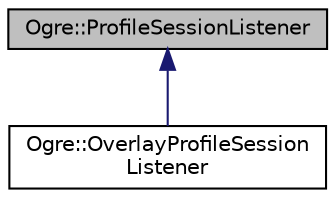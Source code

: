 digraph "Ogre::ProfileSessionListener"
{
  bgcolor="transparent";
  edge [fontname="Helvetica",fontsize="10",labelfontname="Helvetica",labelfontsize="10"];
  node [fontname="Helvetica",fontsize="10",shape=record];
  Node0 [label="Ogre::ProfileSessionListener",height=0.2,width=0.4,color="black", fillcolor="grey75", style="filled", fontcolor="black"];
  Node0 -> Node1 [dir="back",color="midnightblue",fontsize="10",style="solid",fontname="Helvetica"];
  Node1 [label="Ogre::OverlayProfileSession\lListener",height=0.2,width=0.4,color="black",URL="$class_ogre_1_1_overlay_profile_session_listener.html",tooltip="Concrete impl. "];
}
